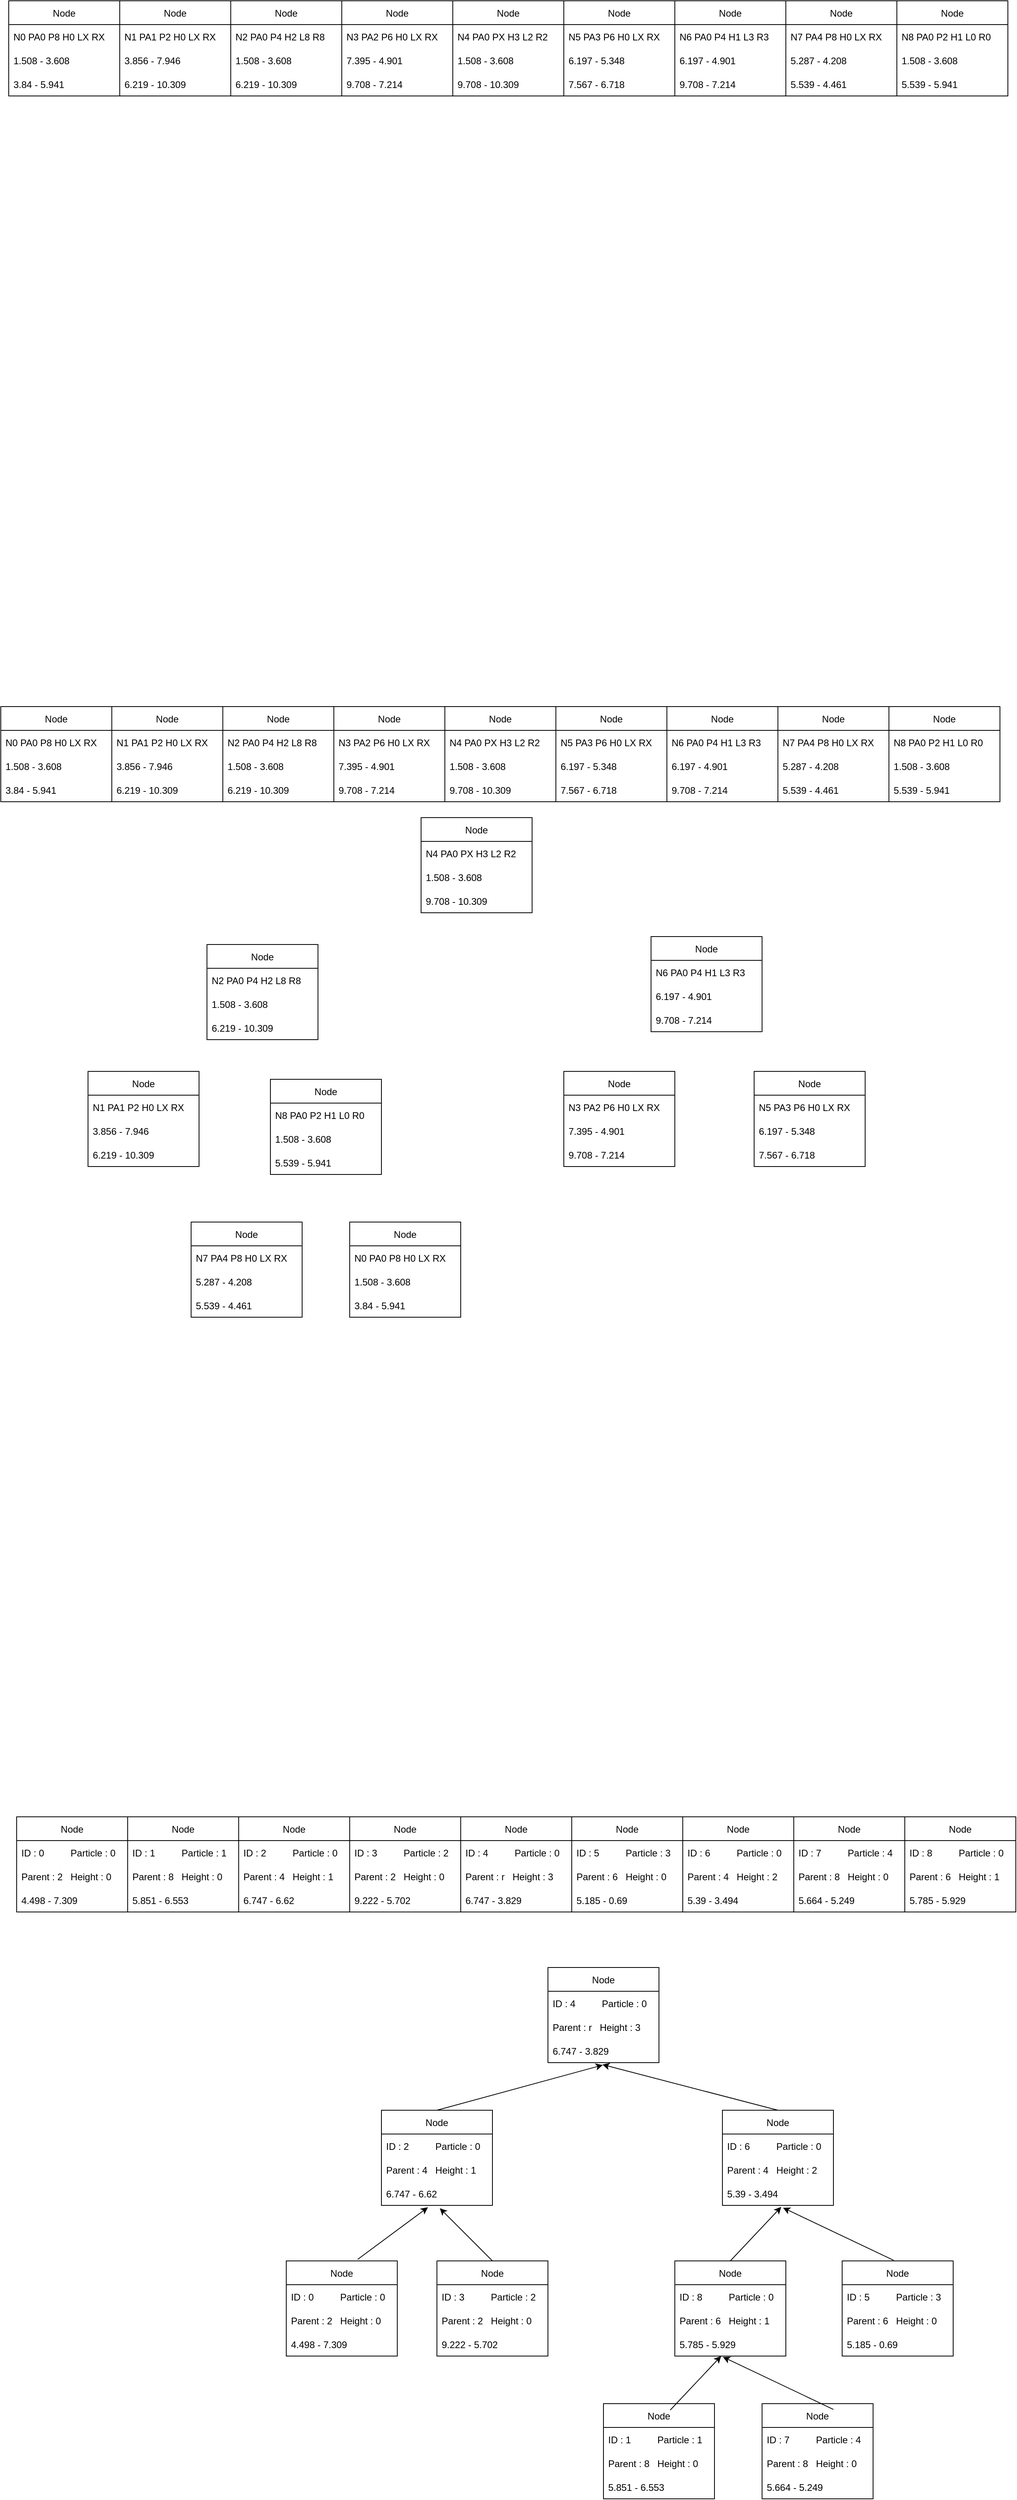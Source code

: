 <mxfile version="20.1.1" type="device"><diagram id="4-RYZ5t6ufmTPbjB4Hhi" name="Page-1"><mxGraphModel dx="2062" dy="3492" grid="1" gridSize="10" guides="1" tooltips="1" connect="1" arrows="1" fold="1" page="1" pageScale="1" pageWidth="827" pageHeight="1169" math="0" shadow="0"><root><mxCell id="0"/><mxCell id="1" parent="0"/><mxCell id="MNMy7nO44yiL77--XMw5-1" value="Node" style="swimlane;fontStyle=0;childLayout=stackLayout;horizontal=1;startSize=30;horizontalStack=0;resizeParent=1;resizeParentMax=0;resizeLast=0;collapsible=1;marginBottom=0;" vertex="1" parent="1"><mxGeometry x="60" y="280" width="140" height="120" as="geometry"/></mxCell><mxCell id="MNMy7nO44yiL77--XMw5-2" value="ID : 0          Particle : 0" style="text;strokeColor=none;fillColor=none;align=left;verticalAlign=middle;spacingLeft=4;spacingRight=4;overflow=hidden;points=[[0,0.5],[1,0.5]];portConstraint=eastwest;rotatable=0;" vertex="1" parent="MNMy7nO44yiL77--XMw5-1"><mxGeometry y="30" width="140" height="30" as="geometry"/></mxCell><mxCell id="MNMy7nO44yiL77--XMw5-3" value="Parent : 2   Height : 0" style="text;strokeColor=none;fillColor=none;align=left;verticalAlign=middle;spacingLeft=4;spacingRight=4;overflow=hidden;points=[[0,0.5],[1,0.5]];portConstraint=eastwest;rotatable=0;" vertex="1" parent="MNMy7nO44yiL77--XMw5-1"><mxGeometry y="60" width="140" height="30" as="geometry"/></mxCell><mxCell id="MNMy7nO44yiL77--XMw5-4" value="4.498 - 7.309" style="text;strokeColor=none;fillColor=none;align=left;verticalAlign=middle;spacingLeft=4;spacingRight=4;overflow=hidden;points=[[0,0.5],[1,0.5]];portConstraint=eastwest;rotatable=0;" vertex="1" parent="MNMy7nO44yiL77--XMw5-1"><mxGeometry y="90" width="140" height="30" as="geometry"/></mxCell><mxCell id="MNMy7nO44yiL77--XMw5-5" value="Node" style="swimlane;fontStyle=0;childLayout=stackLayout;horizontal=1;startSize=30;horizontalStack=0;resizeParent=1;resizeParentMax=0;resizeLast=0;collapsible=1;marginBottom=0;" vertex="1" parent="1"><mxGeometry x="200" y="280" width="140" height="120" as="geometry"/></mxCell><mxCell id="MNMy7nO44yiL77--XMw5-6" value="ID : 1          Particle : 1" style="text;strokeColor=none;fillColor=none;align=left;verticalAlign=middle;spacingLeft=4;spacingRight=4;overflow=hidden;points=[[0,0.5],[1,0.5]];portConstraint=eastwest;rotatable=0;" vertex="1" parent="MNMy7nO44yiL77--XMw5-5"><mxGeometry y="30" width="140" height="30" as="geometry"/></mxCell><mxCell id="MNMy7nO44yiL77--XMw5-7" value="Parent : 8   Height : 0" style="text;strokeColor=none;fillColor=none;align=left;verticalAlign=middle;spacingLeft=4;spacingRight=4;overflow=hidden;points=[[0,0.5],[1,0.5]];portConstraint=eastwest;rotatable=0;" vertex="1" parent="MNMy7nO44yiL77--XMw5-5"><mxGeometry y="60" width="140" height="30" as="geometry"/></mxCell><mxCell id="MNMy7nO44yiL77--XMw5-8" value="5.851 - 6.553" style="text;strokeColor=none;fillColor=none;align=left;verticalAlign=middle;spacingLeft=4;spacingRight=4;overflow=hidden;points=[[0,0.5],[1,0.5]];portConstraint=eastwest;rotatable=0;" vertex="1" parent="MNMy7nO44yiL77--XMw5-5"><mxGeometry y="90" width="140" height="30" as="geometry"/></mxCell><mxCell id="MNMy7nO44yiL77--XMw5-9" value="Node" style="swimlane;fontStyle=0;childLayout=stackLayout;horizontal=1;startSize=30;horizontalStack=0;resizeParent=1;resizeParentMax=0;resizeLast=0;collapsible=1;marginBottom=0;" vertex="1" parent="1"><mxGeometry x="340" y="280" width="140" height="120" as="geometry"/></mxCell><mxCell id="MNMy7nO44yiL77--XMw5-10" value="ID : 2          Particle : 0" style="text;strokeColor=none;fillColor=none;align=left;verticalAlign=middle;spacingLeft=4;spacingRight=4;overflow=hidden;points=[[0,0.5],[1,0.5]];portConstraint=eastwest;rotatable=0;" vertex="1" parent="MNMy7nO44yiL77--XMw5-9"><mxGeometry y="30" width="140" height="30" as="geometry"/></mxCell><mxCell id="MNMy7nO44yiL77--XMw5-11" value="Parent : 4   Height : 1" style="text;strokeColor=none;fillColor=none;align=left;verticalAlign=middle;spacingLeft=4;spacingRight=4;overflow=hidden;points=[[0,0.5],[1,0.5]];portConstraint=eastwest;rotatable=0;" vertex="1" parent="MNMy7nO44yiL77--XMw5-9"><mxGeometry y="60" width="140" height="30" as="geometry"/></mxCell><mxCell id="MNMy7nO44yiL77--XMw5-12" value="6.747 - 6.62" style="text;strokeColor=none;fillColor=none;align=left;verticalAlign=middle;spacingLeft=4;spacingRight=4;overflow=hidden;points=[[0,0.5],[1,0.5]];portConstraint=eastwest;rotatable=0;" vertex="1" parent="MNMy7nO44yiL77--XMw5-9"><mxGeometry y="90" width="140" height="30" as="geometry"/></mxCell><mxCell id="MNMy7nO44yiL77--XMw5-13" value="Node" style="swimlane;fontStyle=0;childLayout=stackLayout;horizontal=1;startSize=30;horizontalStack=0;resizeParent=1;resizeParentMax=0;resizeLast=0;collapsible=1;marginBottom=0;" vertex="1" parent="1"><mxGeometry x="480" y="280" width="140" height="120" as="geometry"/></mxCell><mxCell id="MNMy7nO44yiL77--XMw5-14" value="ID : 3          Particle : 2" style="text;strokeColor=none;fillColor=none;align=left;verticalAlign=middle;spacingLeft=4;spacingRight=4;overflow=hidden;points=[[0,0.5],[1,0.5]];portConstraint=eastwest;rotatable=0;" vertex="1" parent="MNMy7nO44yiL77--XMw5-13"><mxGeometry y="30" width="140" height="30" as="geometry"/></mxCell><mxCell id="MNMy7nO44yiL77--XMw5-15" value="Parent : 2   Height : 0" style="text;strokeColor=none;fillColor=none;align=left;verticalAlign=middle;spacingLeft=4;spacingRight=4;overflow=hidden;points=[[0,0.5],[1,0.5]];portConstraint=eastwest;rotatable=0;" vertex="1" parent="MNMy7nO44yiL77--XMw5-13"><mxGeometry y="60" width="140" height="30" as="geometry"/></mxCell><mxCell id="MNMy7nO44yiL77--XMw5-16" value="9.222 - 5.702" style="text;strokeColor=none;fillColor=none;align=left;verticalAlign=middle;spacingLeft=4;spacingRight=4;overflow=hidden;points=[[0,0.5],[1,0.5]];portConstraint=eastwest;rotatable=0;" vertex="1" parent="MNMy7nO44yiL77--XMw5-13"><mxGeometry y="90" width="140" height="30" as="geometry"/></mxCell><mxCell id="MNMy7nO44yiL77--XMw5-17" value="Node" style="swimlane;fontStyle=0;childLayout=stackLayout;horizontal=1;startSize=30;horizontalStack=0;resizeParent=1;resizeParentMax=0;resizeLast=0;collapsible=1;marginBottom=0;" vertex="1" parent="1"><mxGeometry x="620" y="280" width="140" height="120" as="geometry"/></mxCell><mxCell id="MNMy7nO44yiL77--XMw5-18" value="ID : 4          Particle : 0" style="text;strokeColor=none;fillColor=none;align=left;verticalAlign=middle;spacingLeft=4;spacingRight=4;overflow=hidden;points=[[0,0.5],[1,0.5]];portConstraint=eastwest;rotatable=0;" vertex="1" parent="MNMy7nO44yiL77--XMw5-17"><mxGeometry y="30" width="140" height="30" as="geometry"/></mxCell><mxCell id="MNMy7nO44yiL77--XMw5-19" value="Parent : r   Height : 3" style="text;strokeColor=none;fillColor=none;align=left;verticalAlign=middle;spacingLeft=4;spacingRight=4;overflow=hidden;points=[[0,0.5],[1,0.5]];portConstraint=eastwest;rotatable=0;" vertex="1" parent="MNMy7nO44yiL77--XMw5-17"><mxGeometry y="60" width="140" height="30" as="geometry"/></mxCell><mxCell id="MNMy7nO44yiL77--XMw5-20" value="6.747 - 3.829" style="text;strokeColor=none;fillColor=none;align=left;verticalAlign=middle;spacingLeft=4;spacingRight=4;overflow=hidden;points=[[0,0.5],[1,0.5]];portConstraint=eastwest;rotatable=0;" vertex="1" parent="MNMy7nO44yiL77--XMw5-17"><mxGeometry y="90" width="140" height="30" as="geometry"/></mxCell><mxCell id="MNMy7nO44yiL77--XMw5-21" value="Node" style="swimlane;fontStyle=0;childLayout=stackLayout;horizontal=1;startSize=30;horizontalStack=0;resizeParent=1;resizeParentMax=0;resizeLast=0;collapsible=1;marginBottom=0;" vertex="1" parent="1"><mxGeometry x="760" y="280" width="140" height="120" as="geometry"/></mxCell><mxCell id="MNMy7nO44yiL77--XMw5-22" value="ID : 5          Particle : 3" style="text;strokeColor=none;fillColor=none;align=left;verticalAlign=middle;spacingLeft=4;spacingRight=4;overflow=hidden;points=[[0,0.5],[1,0.5]];portConstraint=eastwest;rotatable=0;" vertex="1" parent="MNMy7nO44yiL77--XMw5-21"><mxGeometry y="30" width="140" height="30" as="geometry"/></mxCell><mxCell id="MNMy7nO44yiL77--XMw5-23" value="Parent : 6   Height : 0" style="text;strokeColor=none;fillColor=none;align=left;verticalAlign=middle;spacingLeft=4;spacingRight=4;overflow=hidden;points=[[0,0.5],[1,0.5]];portConstraint=eastwest;rotatable=0;" vertex="1" parent="MNMy7nO44yiL77--XMw5-21"><mxGeometry y="60" width="140" height="30" as="geometry"/></mxCell><mxCell id="MNMy7nO44yiL77--XMw5-24" value="5.185 - 0.69" style="text;strokeColor=none;fillColor=none;align=left;verticalAlign=middle;spacingLeft=4;spacingRight=4;overflow=hidden;points=[[0,0.5],[1,0.5]];portConstraint=eastwest;rotatable=0;" vertex="1" parent="MNMy7nO44yiL77--XMw5-21"><mxGeometry y="90" width="140" height="30" as="geometry"/></mxCell><mxCell id="MNMy7nO44yiL77--XMw5-25" value="Node" style="swimlane;fontStyle=0;childLayout=stackLayout;horizontal=1;startSize=30;horizontalStack=0;resizeParent=1;resizeParentMax=0;resizeLast=0;collapsible=1;marginBottom=0;" vertex="1" parent="1"><mxGeometry x="900" y="280" width="140" height="120" as="geometry"/></mxCell><mxCell id="MNMy7nO44yiL77--XMw5-26" value="ID : 6          Particle : 0" style="text;strokeColor=none;fillColor=none;align=left;verticalAlign=middle;spacingLeft=4;spacingRight=4;overflow=hidden;points=[[0,0.5],[1,0.5]];portConstraint=eastwest;rotatable=0;" vertex="1" parent="MNMy7nO44yiL77--XMw5-25"><mxGeometry y="30" width="140" height="30" as="geometry"/></mxCell><mxCell id="MNMy7nO44yiL77--XMw5-27" value="Parent : 4   Height : 2" style="text;strokeColor=none;fillColor=none;align=left;verticalAlign=middle;spacingLeft=4;spacingRight=4;overflow=hidden;points=[[0,0.5],[1,0.5]];portConstraint=eastwest;rotatable=0;" vertex="1" parent="MNMy7nO44yiL77--XMw5-25"><mxGeometry y="60" width="140" height="30" as="geometry"/></mxCell><mxCell id="MNMy7nO44yiL77--XMw5-28" value="5.39 - 3.494" style="text;strokeColor=none;fillColor=none;align=left;verticalAlign=middle;spacingLeft=4;spacingRight=4;overflow=hidden;points=[[0,0.5],[1,0.5]];portConstraint=eastwest;rotatable=0;" vertex="1" parent="MNMy7nO44yiL77--XMw5-25"><mxGeometry y="90" width="140" height="30" as="geometry"/></mxCell><mxCell id="MNMy7nO44yiL77--XMw5-29" value="Node" style="swimlane;fontStyle=0;childLayout=stackLayout;horizontal=1;startSize=30;horizontalStack=0;resizeParent=1;resizeParentMax=0;resizeLast=0;collapsible=1;marginBottom=0;" vertex="1" parent="1"><mxGeometry x="1040" y="280" width="140" height="120" as="geometry"/></mxCell><mxCell id="MNMy7nO44yiL77--XMw5-30" value="ID : 7          Particle : 4" style="text;strokeColor=none;fillColor=none;align=left;verticalAlign=middle;spacingLeft=4;spacingRight=4;overflow=hidden;points=[[0,0.5],[1,0.5]];portConstraint=eastwest;rotatable=0;" vertex="1" parent="MNMy7nO44yiL77--XMw5-29"><mxGeometry y="30" width="140" height="30" as="geometry"/></mxCell><mxCell id="MNMy7nO44yiL77--XMw5-31" value="Parent : 8   Height : 0" style="text;strokeColor=none;fillColor=none;align=left;verticalAlign=middle;spacingLeft=4;spacingRight=4;overflow=hidden;points=[[0,0.5],[1,0.5]];portConstraint=eastwest;rotatable=0;" vertex="1" parent="MNMy7nO44yiL77--XMw5-29"><mxGeometry y="60" width="140" height="30" as="geometry"/></mxCell><mxCell id="MNMy7nO44yiL77--XMw5-32" value="5.664 - 5.249" style="text;strokeColor=none;fillColor=none;align=left;verticalAlign=middle;spacingLeft=4;spacingRight=4;overflow=hidden;points=[[0,0.5],[1,0.5]];portConstraint=eastwest;rotatable=0;" vertex="1" parent="MNMy7nO44yiL77--XMw5-29"><mxGeometry y="90" width="140" height="30" as="geometry"/></mxCell><mxCell id="MNMy7nO44yiL77--XMw5-37" value="Node" style="swimlane;fontStyle=0;childLayout=stackLayout;horizontal=1;startSize=30;horizontalStack=0;resizeParent=1;resizeParentMax=0;resizeLast=0;collapsible=1;marginBottom=0;" vertex="1" parent="1"><mxGeometry x="1180" y="280" width="140" height="120" as="geometry"/></mxCell><mxCell id="MNMy7nO44yiL77--XMw5-38" value="ID : 8          Particle : 0" style="text;strokeColor=none;fillColor=none;align=left;verticalAlign=middle;spacingLeft=4;spacingRight=4;overflow=hidden;points=[[0,0.5],[1,0.5]];portConstraint=eastwest;rotatable=0;" vertex="1" parent="MNMy7nO44yiL77--XMw5-37"><mxGeometry y="30" width="140" height="30" as="geometry"/></mxCell><mxCell id="MNMy7nO44yiL77--XMw5-39" value="Parent : 6   Height : 1" style="text;strokeColor=none;fillColor=none;align=left;verticalAlign=middle;spacingLeft=4;spacingRight=4;overflow=hidden;points=[[0,0.5],[1,0.5]];portConstraint=eastwest;rotatable=0;" vertex="1" parent="MNMy7nO44yiL77--XMw5-37"><mxGeometry y="60" width="140" height="30" as="geometry"/></mxCell><mxCell id="MNMy7nO44yiL77--XMw5-40" value="5.785 - 5.929" style="text;strokeColor=none;fillColor=none;align=left;verticalAlign=middle;spacingLeft=4;spacingRight=4;overflow=hidden;points=[[0,0.5],[1,0.5]];portConstraint=eastwest;rotatable=0;" vertex="1" parent="MNMy7nO44yiL77--XMw5-37"><mxGeometry y="90" width="140" height="30" as="geometry"/></mxCell><mxCell id="MNMy7nO44yiL77--XMw5-41" value="Node" style="swimlane;fontStyle=0;childLayout=stackLayout;horizontal=1;startSize=30;horizontalStack=0;resizeParent=1;resizeParentMax=0;resizeLast=0;collapsible=1;marginBottom=0;" vertex="1" parent="1"><mxGeometry x="730" y="470" width="140" height="120" as="geometry"/></mxCell><mxCell id="MNMy7nO44yiL77--XMw5-42" value="ID : 4          Particle : 0" style="text;strokeColor=none;fillColor=none;align=left;verticalAlign=middle;spacingLeft=4;spacingRight=4;overflow=hidden;points=[[0,0.5],[1,0.5]];portConstraint=eastwest;rotatable=0;" vertex="1" parent="MNMy7nO44yiL77--XMw5-41"><mxGeometry y="30" width="140" height="30" as="geometry"/></mxCell><mxCell id="MNMy7nO44yiL77--XMw5-43" value="Parent : r   Height : 3" style="text;strokeColor=none;fillColor=none;align=left;verticalAlign=middle;spacingLeft=4;spacingRight=4;overflow=hidden;points=[[0,0.5],[1,0.5]];portConstraint=eastwest;rotatable=0;" vertex="1" parent="MNMy7nO44yiL77--XMw5-41"><mxGeometry y="60" width="140" height="30" as="geometry"/></mxCell><mxCell id="MNMy7nO44yiL77--XMw5-44" value="6.747 - 3.829" style="text;strokeColor=none;fillColor=none;align=left;verticalAlign=middle;spacingLeft=4;spacingRight=4;overflow=hidden;points=[[0,0.5],[1,0.5]];portConstraint=eastwest;rotatable=0;" vertex="1" parent="MNMy7nO44yiL77--XMw5-41"><mxGeometry y="90" width="140" height="30" as="geometry"/></mxCell><mxCell id="MNMy7nO44yiL77--XMw5-45" value="Node" style="swimlane;fontStyle=0;childLayout=stackLayout;horizontal=1;startSize=30;horizontalStack=0;resizeParent=1;resizeParentMax=0;resizeLast=0;collapsible=1;marginBottom=0;" vertex="1" parent="1"><mxGeometry x="520" y="650" width="140" height="120" as="geometry"/></mxCell><mxCell id="MNMy7nO44yiL77--XMw5-46" value="ID : 2          Particle : 0" style="text;strokeColor=none;fillColor=none;align=left;verticalAlign=middle;spacingLeft=4;spacingRight=4;overflow=hidden;points=[[0,0.5],[1,0.5]];portConstraint=eastwest;rotatable=0;" vertex="1" parent="MNMy7nO44yiL77--XMw5-45"><mxGeometry y="30" width="140" height="30" as="geometry"/></mxCell><mxCell id="MNMy7nO44yiL77--XMw5-47" value="Parent : 4   Height : 1" style="text;strokeColor=none;fillColor=none;align=left;verticalAlign=middle;spacingLeft=4;spacingRight=4;overflow=hidden;points=[[0,0.5],[1,0.5]];portConstraint=eastwest;rotatable=0;" vertex="1" parent="MNMy7nO44yiL77--XMw5-45"><mxGeometry y="60" width="140" height="30" as="geometry"/></mxCell><mxCell id="MNMy7nO44yiL77--XMw5-48" value="6.747 - 6.62" style="text;strokeColor=none;fillColor=none;align=left;verticalAlign=middle;spacingLeft=4;spacingRight=4;overflow=hidden;points=[[0,0.5],[1,0.5]];portConstraint=eastwest;rotatable=0;" vertex="1" parent="MNMy7nO44yiL77--XMw5-45"><mxGeometry y="90" width="140" height="30" as="geometry"/></mxCell><mxCell id="MNMy7nO44yiL77--XMw5-49" value="Node" style="swimlane;fontStyle=0;childLayout=stackLayout;horizontal=1;startSize=30;horizontalStack=0;resizeParent=1;resizeParentMax=0;resizeLast=0;collapsible=1;marginBottom=0;" vertex="1" parent="1"><mxGeometry x="950" y="650" width="140" height="120" as="geometry"/></mxCell><mxCell id="MNMy7nO44yiL77--XMw5-50" value="ID : 6          Particle : 0" style="text;strokeColor=none;fillColor=none;align=left;verticalAlign=middle;spacingLeft=4;spacingRight=4;overflow=hidden;points=[[0,0.5],[1,0.5]];portConstraint=eastwest;rotatable=0;" vertex="1" parent="MNMy7nO44yiL77--XMw5-49"><mxGeometry y="30" width="140" height="30" as="geometry"/></mxCell><mxCell id="MNMy7nO44yiL77--XMw5-51" value="Parent : 4   Height : 2" style="text;strokeColor=none;fillColor=none;align=left;verticalAlign=middle;spacingLeft=4;spacingRight=4;overflow=hidden;points=[[0,0.5],[1,0.5]];portConstraint=eastwest;rotatable=0;" vertex="1" parent="MNMy7nO44yiL77--XMw5-49"><mxGeometry y="60" width="140" height="30" as="geometry"/></mxCell><mxCell id="MNMy7nO44yiL77--XMw5-52" value="5.39 - 3.494" style="text;strokeColor=none;fillColor=none;align=left;verticalAlign=middle;spacingLeft=4;spacingRight=4;overflow=hidden;points=[[0,0.5],[1,0.5]];portConstraint=eastwest;rotatable=0;" vertex="1" parent="MNMy7nO44yiL77--XMw5-49"><mxGeometry y="90" width="140" height="30" as="geometry"/></mxCell><mxCell id="MNMy7nO44yiL77--XMw5-53" value="Node" style="swimlane;fontStyle=0;childLayout=stackLayout;horizontal=1;startSize=30;horizontalStack=0;resizeParent=1;resizeParentMax=0;resizeLast=0;collapsible=1;marginBottom=0;" vertex="1" parent="1"><mxGeometry x="400" y="840" width="140" height="120" as="geometry"/></mxCell><mxCell id="MNMy7nO44yiL77--XMw5-54" value="ID : 0          Particle : 0" style="text;strokeColor=none;fillColor=none;align=left;verticalAlign=middle;spacingLeft=4;spacingRight=4;overflow=hidden;points=[[0,0.5],[1,0.5]];portConstraint=eastwest;rotatable=0;" vertex="1" parent="MNMy7nO44yiL77--XMw5-53"><mxGeometry y="30" width="140" height="30" as="geometry"/></mxCell><mxCell id="MNMy7nO44yiL77--XMw5-55" value="Parent : 2   Height : 0" style="text;strokeColor=none;fillColor=none;align=left;verticalAlign=middle;spacingLeft=4;spacingRight=4;overflow=hidden;points=[[0,0.5],[1,0.5]];portConstraint=eastwest;rotatable=0;" vertex="1" parent="MNMy7nO44yiL77--XMw5-53"><mxGeometry y="60" width="140" height="30" as="geometry"/></mxCell><mxCell id="MNMy7nO44yiL77--XMw5-56" value="4.498 - 7.309" style="text;strokeColor=none;fillColor=none;align=left;verticalAlign=middle;spacingLeft=4;spacingRight=4;overflow=hidden;points=[[0,0.5],[1,0.5]];portConstraint=eastwest;rotatable=0;" vertex="1" parent="MNMy7nO44yiL77--XMw5-53"><mxGeometry y="90" width="140" height="30" as="geometry"/></mxCell><mxCell id="MNMy7nO44yiL77--XMw5-57" value="Node" style="swimlane;fontStyle=0;childLayout=stackLayout;horizontal=1;startSize=30;horizontalStack=0;resizeParent=1;resizeParentMax=0;resizeLast=0;collapsible=1;marginBottom=0;" vertex="1" parent="1"><mxGeometry x="590" y="840" width="140" height="120" as="geometry"/></mxCell><mxCell id="MNMy7nO44yiL77--XMw5-58" value="ID : 3          Particle : 2" style="text;strokeColor=none;fillColor=none;align=left;verticalAlign=middle;spacingLeft=4;spacingRight=4;overflow=hidden;points=[[0,0.5],[1,0.5]];portConstraint=eastwest;rotatable=0;" vertex="1" parent="MNMy7nO44yiL77--XMw5-57"><mxGeometry y="30" width="140" height="30" as="geometry"/></mxCell><mxCell id="MNMy7nO44yiL77--XMw5-59" value="Parent : 2   Height : 0" style="text;strokeColor=none;fillColor=none;align=left;verticalAlign=middle;spacingLeft=4;spacingRight=4;overflow=hidden;points=[[0,0.5],[1,0.5]];portConstraint=eastwest;rotatable=0;" vertex="1" parent="MNMy7nO44yiL77--XMw5-57"><mxGeometry y="60" width="140" height="30" as="geometry"/></mxCell><mxCell id="MNMy7nO44yiL77--XMw5-60" value="9.222 - 5.702" style="text;strokeColor=none;fillColor=none;align=left;verticalAlign=middle;spacingLeft=4;spacingRight=4;overflow=hidden;points=[[0,0.5],[1,0.5]];portConstraint=eastwest;rotatable=0;" vertex="1" parent="MNMy7nO44yiL77--XMw5-57"><mxGeometry y="90" width="140" height="30" as="geometry"/></mxCell><mxCell id="MNMy7nO44yiL77--XMw5-69" value="Node" style="swimlane;fontStyle=0;childLayout=stackLayout;horizontal=1;startSize=30;horizontalStack=0;resizeParent=1;resizeParentMax=0;resizeLast=0;collapsible=1;marginBottom=0;" vertex="1" parent="1"><mxGeometry x="890" y="840" width="140" height="120" as="geometry"/></mxCell><mxCell id="MNMy7nO44yiL77--XMw5-70" value="ID : 8          Particle : 0" style="text;strokeColor=none;fillColor=none;align=left;verticalAlign=middle;spacingLeft=4;spacingRight=4;overflow=hidden;points=[[0,0.5],[1,0.5]];portConstraint=eastwest;rotatable=0;" vertex="1" parent="MNMy7nO44yiL77--XMw5-69"><mxGeometry y="30" width="140" height="30" as="geometry"/></mxCell><mxCell id="MNMy7nO44yiL77--XMw5-71" value="Parent : 6   Height : 1" style="text;strokeColor=none;fillColor=none;align=left;verticalAlign=middle;spacingLeft=4;spacingRight=4;overflow=hidden;points=[[0,0.5],[1,0.5]];portConstraint=eastwest;rotatable=0;" vertex="1" parent="MNMy7nO44yiL77--XMw5-69"><mxGeometry y="60" width="140" height="30" as="geometry"/></mxCell><mxCell id="MNMy7nO44yiL77--XMw5-72" value="5.785 - 5.929" style="text;strokeColor=none;fillColor=none;align=left;verticalAlign=middle;spacingLeft=4;spacingRight=4;overflow=hidden;points=[[0,0.5],[1,0.5]];portConstraint=eastwest;rotatable=0;" vertex="1" parent="MNMy7nO44yiL77--XMw5-69"><mxGeometry y="90" width="140" height="30" as="geometry"/></mxCell><mxCell id="MNMy7nO44yiL77--XMw5-77" value="Node" style="swimlane;fontStyle=0;childLayout=stackLayout;horizontal=1;startSize=30;horizontalStack=0;resizeParent=1;resizeParentMax=0;resizeLast=0;collapsible=1;marginBottom=0;" vertex="1" parent="1"><mxGeometry x="800" y="1020" width="140" height="120" as="geometry"/></mxCell><mxCell id="MNMy7nO44yiL77--XMw5-78" value="ID : 1          Particle : 1" style="text;strokeColor=none;fillColor=none;align=left;verticalAlign=middle;spacingLeft=4;spacingRight=4;overflow=hidden;points=[[0,0.5],[1,0.5]];portConstraint=eastwest;rotatable=0;" vertex="1" parent="MNMy7nO44yiL77--XMw5-77"><mxGeometry y="30" width="140" height="30" as="geometry"/></mxCell><mxCell id="MNMy7nO44yiL77--XMw5-79" value="Parent : 8   Height : 0" style="text;strokeColor=none;fillColor=none;align=left;verticalAlign=middle;spacingLeft=4;spacingRight=4;overflow=hidden;points=[[0,0.5],[1,0.5]];portConstraint=eastwest;rotatable=0;" vertex="1" parent="MNMy7nO44yiL77--XMw5-77"><mxGeometry y="60" width="140" height="30" as="geometry"/></mxCell><mxCell id="MNMy7nO44yiL77--XMw5-80" value="5.851 - 6.553" style="text;strokeColor=none;fillColor=none;align=left;verticalAlign=middle;spacingLeft=4;spacingRight=4;overflow=hidden;points=[[0,0.5],[1,0.5]];portConstraint=eastwest;rotatable=0;" vertex="1" parent="MNMy7nO44yiL77--XMw5-77"><mxGeometry y="90" width="140" height="30" as="geometry"/></mxCell><mxCell id="MNMy7nO44yiL77--XMw5-81" value="Node" style="swimlane;fontStyle=0;childLayout=stackLayout;horizontal=1;startSize=30;horizontalStack=0;resizeParent=1;resizeParentMax=0;resizeLast=0;collapsible=1;marginBottom=0;" vertex="1" parent="1"><mxGeometry x="1101" y="840" width="140" height="120" as="geometry"/></mxCell><mxCell id="MNMy7nO44yiL77--XMw5-82" value="ID : 5          Particle : 3" style="text;strokeColor=none;fillColor=none;align=left;verticalAlign=middle;spacingLeft=4;spacingRight=4;overflow=hidden;points=[[0,0.5],[1,0.5]];portConstraint=eastwest;rotatable=0;" vertex="1" parent="MNMy7nO44yiL77--XMw5-81"><mxGeometry y="30" width="140" height="30" as="geometry"/></mxCell><mxCell id="MNMy7nO44yiL77--XMw5-83" value="Parent : 6   Height : 0" style="text;strokeColor=none;fillColor=none;align=left;verticalAlign=middle;spacingLeft=4;spacingRight=4;overflow=hidden;points=[[0,0.5],[1,0.5]];portConstraint=eastwest;rotatable=0;" vertex="1" parent="MNMy7nO44yiL77--XMw5-81"><mxGeometry y="60" width="140" height="30" as="geometry"/></mxCell><mxCell id="MNMy7nO44yiL77--XMw5-84" value="5.185 - 0.69" style="text;strokeColor=none;fillColor=none;align=left;verticalAlign=middle;spacingLeft=4;spacingRight=4;overflow=hidden;points=[[0,0.5],[1,0.5]];portConstraint=eastwest;rotatable=0;" vertex="1" parent="MNMy7nO44yiL77--XMw5-81"><mxGeometry y="90" width="140" height="30" as="geometry"/></mxCell><mxCell id="MNMy7nO44yiL77--XMw5-85" value="Node" style="swimlane;fontStyle=0;childLayout=stackLayout;horizontal=1;startSize=30;horizontalStack=0;resizeParent=1;resizeParentMax=0;resizeLast=0;collapsible=1;marginBottom=0;" vertex="1" parent="1"><mxGeometry x="1000" y="1020" width="140" height="120" as="geometry"/></mxCell><mxCell id="MNMy7nO44yiL77--XMw5-86" value="ID : 7          Particle : 4" style="text;strokeColor=none;fillColor=none;align=left;verticalAlign=middle;spacingLeft=4;spacingRight=4;overflow=hidden;points=[[0,0.5],[1,0.5]];portConstraint=eastwest;rotatable=0;" vertex="1" parent="MNMy7nO44yiL77--XMw5-85"><mxGeometry y="30" width="140" height="30" as="geometry"/></mxCell><mxCell id="MNMy7nO44yiL77--XMw5-87" value="Parent : 8   Height : 0" style="text;strokeColor=none;fillColor=none;align=left;verticalAlign=middle;spacingLeft=4;spacingRight=4;overflow=hidden;points=[[0,0.5],[1,0.5]];portConstraint=eastwest;rotatable=0;" vertex="1" parent="MNMy7nO44yiL77--XMw5-85"><mxGeometry y="60" width="140" height="30" as="geometry"/></mxCell><mxCell id="MNMy7nO44yiL77--XMw5-88" value="5.664 - 5.249" style="text;strokeColor=none;fillColor=none;align=left;verticalAlign=middle;spacingLeft=4;spacingRight=4;overflow=hidden;points=[[0,0.5],[1,0.5]];portConstraint=eastwest;rotatable=0;" vertex="1" parent="MNMy7nO44yiL77--XMw5-85"><mxGeometry y="90" width="140" height="30" as="geometry"/></mxCell><mxCell id="MNMy7nO44yiL77--XMw5-89" value="" style="endArrow=classic;html=1;rounded=0;entryX=0.49;entryY=1.081;entryDx=0;entryDy=0;entryPerimeter=0;exitX=0.5;exitY=0;exitDx=0;exitDy=0;" edge="1" parent="1" source="MNMy7nO44yiL77--XMw5-49" target="MNMy7nO44yiL77--XMw5-44"><mxGeometry width="50" height="50" relative="1" as="geometry"><mxPoint x="620" y="780" as="sourcePoint"/><mxPoint x="670" y="730" as="targetPoint"/></mxGeometry></mxCell><mxCell id="MNMy7nO44yiL77--XMw5-90" value="" style="endArrow=classic;html=1;rounded=0;entryX=0.494;entryY=1.1;entryDx=0;entryDy=0;entryPerimeter=0;exitX=0.5;exitY=0;exitDx=0;exitDy=0;" edge="1" parent="1" source="MNMy7nO44yiL77--XMw5-45" target="MNMy7nO44yiL77--XMw5-44"><mxGeometry width="50" height="50" relative="1" as="geometry"><mxPoint x="630" y="790.0" as="sourcePoint"/><mxPoint x="680" y="740" as="targetPoint"/></mxGeometry></mxCell><mxCell id="MNMy7nO44yiL77--XMw5-91" value="" style="endArrow=classic;html=1;rounded=0;entryX=0.53;entryY=1.063;entryDx=0;entryDy=0;entryPerimeter=0;exitX=0.5;exitY=0;exitDx=0;exitDy=0;" edge="1" parent="1" source="MNMy7nO44yiL77--XMw5-69" target="MNMy7nO44yiL77--XMw5-52"><mxGeometry width="50" height="50" relative="1" as="geometry"><mxPoint x="1030" y="660" as="sourcePoint"/><mxPoint x="808.6" y="602.43" as="targetPoint"/></mxGeometry></mxCell><mxCell id="MNMy7nO44yiL77--XMw5-92" value="" style="endArrow=classic;html=1;rounded=0;entryX=0.546;entryY=1.1;entryDx=0;entryDy=0;entryPerimeter=0;exitX=0.463;exitY=-0.007;exitDx=0;exitDy=0;exitPerimeter=0;" edge="1" parent="1" source="MNMy7nO44yiL77--XMw5-81" target="MNMy7nO44yiL77--XMw5-52"><mxGeometry width="50" height="50" relative="1" as="geometry"><mxPoint x="970" y="850.0" as="sourcePoint"/><mxPoint x="1034.2" y="781.89" as="targetPoint"/></mxGeometry></mxCell><mxCell id="MNMy7nO44yiL77--XMw5-93" value="" style="endArrow=classic;html=1;rounded=0;entryX=0.53;entryY=1.063;entryDx=0;entryDy=0;entryPerimeter=0;exitX=0.5;exitY=0;exitDx=0;exitDy=0;" edge="1" parent="1"><mxGeometry width="50" height="50" relative="1" as="geometry"><mxPoint x="884.18" y="1028.11" as="sourcePoint"/><mxPoint x="948.38" y="960.0" as="targetPoint"/></mxGeometry></mxCell><mxCell id="MNMy7nO44yiL77--XMw5-94" value="" style="endArrow=classic;html=1;rounded=0;entryX=0.546;entryY=1.1;entryDx=0;entryDy=0;entryPerimeter=0;exitX=0.463;exitY=-0.007;exitDx=0;exitDy=0;exitPerimeter=0;" edge="1" parent="1"><mxGeometry width="50" height="50" relative="1" as="geometry"><mxPoint x="1090.0" y="1027.27" as="sourcePoint"/><mxPoint x="950.62" y="961.11" as="targetPoint"/></mxGeometry></mxCell><mxCell id="MNMy7nO44yiL77--XMw5-95" value="" style="endArrow=classic;html=1;rounded=0;entryX=0.419;entryY=1.081;entryDx=0;entryDy=0;entryPerimeter=0;exitX=0.5;exitY=0;exitDx=0;exitDy=0;" edge="1" parent="1" target="MNMy7nO44yiL77--XMw5-48"><mxGeometry width="50" height="50" relative="1" as="geometry"><mxPoint x="490" y="838.11" as="sourcePoint"/><mxPoint x="554.2" y="770.0" as="targetPoint"/></mxGeometry></mxCell><mxCell id="MNMy7nO44yiL77--XMw5-96" value="" style="endArrow=classic;html=1;rounded=0;entryX=0.526;entryY=1.119;entryDx=0;entryDy=0;entryPerimeter=0;exitX=0.5;exitY=0;exitDx=0;exitDy=0;" edge="1" parent="1" source="MNMy7nO44yiL77--XMw5-57" target="MNMy7nO44yiL77--XMw5-48"><mxGeometry width="50" height="50" relative="1" as="geometry"><mxPoint x="695.82" y="837.27" as="sourcePoint"/><mxPoint x="556.44" y="771.11" as="targetPoint"/></mxGeometry></mxCell><mxCell id="MNMy7nO44yiL77--XMw5-97" value="Node" style="swimlane;fontStyle=0;childLayout=stackLayout;horizontal=1;startSize=30;horizontalStack=0;resizeParent=1;resizeParentMax=0;resizeLast=0;collapsible=1;marginBottom=0;" vertex="1" parent="1"><mxGeometry x="40" y="-1120" width="140" height="120" as="geometry"><mxRectangle x="60" y="-800" width="70" height="30" as="alternateBounds"/></mxGeometry></mxCell><mxCell id="MNMy7nO44yiL77--XMw5-98" value="N0 PA0 P8 H0 LX RX" style="text;strokeColor=none;fillColor=none;align=left;verticalAlign=middle;spacingLeft=4;spacingRight=4;overflow=hidden;points=[[0,0.5],[1,0.5]];portConstraint=eastwest;rotatable=0;" vertex="1" parent="MNMy7nO44yiL77--XMw5-97"><mxGeometry y="30" width="140" height="30" as="geometry"/></mxCell><mxCell id="MNMy7nO44yiL77--XMw5-99" value="1.508 - 3.608" style="text;strokeColor=none;fillColor=none;align=left;verticalAlign=middle;spacingLeft=4;spacingRight=4;overflow=hidden;points=[[0,0.5],[1,0.5]];portConstraint=eastwest;rotatable=0;" vertex="1" parent="MNMy7nO44yiL77--XMw5-97"><mxGeometry y="60" width="140" height="30" as="geometry"/></mxCell><mxCell id="MNMy7nO44yiL77--XMw5-100" value="3.84 - 5.941" style="text;strokeColor=none;fillColor=none;align=left;verticalAlign=middle;spacingLeft=4;spacingRight=4;overflow=hidden;points=[[0,0.5],[1,0.5]];portConstraint=eastwest;rotatable=0;" vertex="1" parent="MNMy7nO44yiL77--XMw5-97"><mxGeometry y="90" width="140" height="30" as="geometry"/></mxCell><mxCell id="MNMy7nO44yiL77--XMw5-101" value="Node" style="swimlane;fontStyle=0;childLayout=stackLayout;horizontal=1;startSize=30;horizontalStack=0;resizeParent=1;resizeParentMax=0;resizeLast=0;collapsible=1;marginBottom=0;" vertex="1" parent="1"><mxGeometry x="180" y="-1120" width="140" height="120" as="geometry"/></mxCell><mxCell id="MNMy7nO44yiL77--XMw5-102" value="N1 PA1 P2 H0 LX RX" style="text;strokeColor=none;fillColor=none;align=left;verticalAlign=middle;spacingLeft=4;spacingRight=4;overflow=hidden;points=[[0,0.5],[1,0.5]];portConstraint=eastwest;rotatable=0;" vertex="1" parent="MNMy7nO44yiL77--XMw5-101"><mxGeometry y="30" width="140" height="30" as="geometry"/></mxCell><mxCell id="MNMy7nO44yiL77--XMw5-103" value="3.856 - 7.946" style="text;strokeColor=none;fillColor=none;align=left;verticalAlign=middle;spacingLeft=4;spacingRight=4;overflow=hidden;points=[[0,0.5],[1,0.5]];portConstraint=eastwest;rotatable=0;" vertex="1" parent="MNMy7nO44yiL77--XMw5-101"><mxGeometry y="60" width="140" height="30" as="geometry"/></mxCell><mxCell id="MNMy7nO44yiL77--XMw5-104" value="6.219 - 10.309" style="text;strokeColor=none;fillColor=none;align=left;verticalAlign=middle;spacingLeft=4;spacingRight=4;overflow=hidden;points=[[0,0.5],[1,0.5]];portConstraint=eastwest;rotatable=0;" vertex="1" parent="MNMy7nO44yiL77--XMw5-101"><mxGeometry y="90" width="140" height="30" as="geometry"/></mxCell><mxCell id="MNMy7nO44yiL77--XMw5-105" value="Node" style="swimlane;fontStyle=0;childLayout=stackLayout;horizontal=1;startSize=30;horizontalStack=0;resizeParent=1;resizeParentMax=0;resizeLast=0;collapsible=1;marginBottom=0;" vertex="1" parent="1"><mxGeometry x="320" y="-1120" width="140" height="120" as="geometry"/></mxCell><mxCell id="MNMy7nO44yiL77--XMw5-106" value="N2 PA0 P4 H2 L8 R8" style="text;strokeColor=none;fillColor=none;align=left;verticalAlign=middle;spacingLeft=4;spacingRight=4;overflow=hidden;points=[[0,0.5],[1,0.5]];portConstraint=eastwest;rotatable=0;" vertex="1" parent="MNMy7nO44yiL77--XMw5-105"><mxGeometry y="30" width="140" height="30" as="geometry"/></mxCell><mxCell id="MNMy7nO44yiL77--XMw5-107" value="1.508 - 3.608" style="text;strokeColor=none;fillColor=none;align=left;verticalAlign=middle;spacingLeft=4;spacingRight=4;overflow=hidden;points=[[0,0.5],[1,0.5]];portConstraint=eastwest;rotatable=0;" vertex="1" parent="MNMy7nO44yiL77--XMw5-105"><mxGeometry y="60" width="140" height="30" as="geometry"/></mxCell><mxCell id="MNMy7nO44yiL77--XMw5-108" value="6.219 - 10.309" style="text;strokeColor=none;fillColor=none;align=left;verticalAlign=middle;spacingLeft=4;spacingRight=4;overflow=hidden;points=[[0,0.5],[1,0.5]];portConstraint=eastwest;rotatable=0;" vertex="1" parent="MNMy7nO44yiL77--XMw5-105"><mxGeometry y="90" width="140" height="30" as="geometry"/></mxCell><mxCell id="MNMy7nO44yiL77--XMw5-109" value="Node" style="swimlane;fontStyle=0;childLayout=stackLayout;horizontal=1;startSize=30;horizontalStack=0;resizeParent=1;resizeParentMax=0;resizeLast=0;collapsible=1;marginBottom=0;" vertex="1" parent="1"><mxGeometry x="460" y="-1120" width="140" height="120" as="geometry"/></mxCell><mxCell id="MNMy7nO44yiL77--XMw5-110" value="N3 PA2 P6 H0 LX RX" style="text;strokeColor=none;fillColor=none;align=left;verticalAlign=middle;spacingLeft=4;spacingRight=4;overflow=hidden;points=[[0,0.5],[1,0.5]];portConstraint=eastwest;rotatable=0;" vertex="1" parent="MNMy7nO44yiL77--XMw5-109"><mxGeometry y="30" width="140" height="30" as="geometry"/></mxCell><mxCell id="MNMy7nO44yiL77--XMw5-111" value="7.395 - 4.901" style="text;strokeColor=none;fillColor=none;align=left;verticalAlign=middle;spacingLeft=4;spacingRight=4;overflow=hidden;points=[[0,0.5],[1,0.5]];portConstraint=eastwest;rotatable=0;" vertex="1" parent="MNMy7nO44yiL77--XMw5-109"><mxGeometry y="60" width="140" height="30" as="geometry"/></mxCell><mxCell id="MNMy7nO44yiL77--XMw5-112" value="9.708 - 7.214" style="text;strokeColor=none;fillColor=none;align=left;verticalAlign=middle;spacingLeft=4;spacingRight=4;overflow=hidden;points=[[0,0.5],[1,0.5]];portConstraint=eastwest;rotatable=0;" vertex="1" parent="MNMy7nO44yiL77--XMw5-109"><mxGeometry y="90" width="140" height="30" as="geometry"/></mxCell><mxCell id="MNMy7nO44yiL77--XMw5-113" value="Node" style="swimlane;fontStyle=0;childLayout=stackLayout;horizontal=1;startSize=30;horizontalStack=0;resizeParent=1;resizeParentMax=0;resizeLast=0;collapsible=1;marginBottom=0;" vertex="1" parent="1"><mxGeometry x="600" y="-1120" width="140" height="120" as="geometry"/></mxCell><mxCell id="MNMy7nO44yiL77--XMw5-114" value="N4 PA0 PX H3 L2 R2" style="text;strokeColor=none;fillColor=none;align=left;verticalAlign=middle;spacingLeft=4;spacingRight=4;overflow=hidden;points=[[0,0.5],[1,0.5]];portConstraint=eastwest;rotatable=0;" vertex="1" parent="MNMy7nO44yiL77--XMw5-113"><mxGeometry y="30" width="140" height="30" as="geometry"/></mxCell><mxCell id="MNMy7nO44yiL77--XMw5-115" value="1.508 - 3.608" style="text;strokeColor=none;fillColor=none;align=left;verticalAlign=middle;spacingLeft=4;spacingRight=4;overflow=hidden;points=[[0,0.5],[1,0.5]];portConstraint=eastwest;rotatable=0;" vertex="1" parent="MNMy7nO44yiL77--XMw5-113"><mxGeometry y="60" width="140" height="30" as="geometry"/></mxCell><mxCell id="MNMy7nO44yiL77--XMw5-116" value="9.708 - 10.309" style="text;strokeColor=none;fillColor=none;align=left;verticalAlign=middle;spacingLeft=4;spacingRight=4;overflow=hidden;points=[[0,0.5],[1,0.5]];portConstraint=eastwest;rotatable=0;" vertex="1" parent="MNMy7nO44yiL77--XMw5-113"><mxGeometry y="90" width="140" height="30" as="geometry"/></mxCell><mxCell id="MNMy7nO44yiL77--XMw5-117" value="Node" style="swimlane;fontStyle=0;childLayout=stackLayout;horizontal=1;startSize=30;horizontalStack=0;resizeParent=1;resizeParentMax=0;resizeLast=0;collapsible=1;marginBottom=0;" vertex="1" parent="1"><mxGeometry x="740" y="-1120" width="140" height="120" as="geometry"/></mxCell><mxCell id="MNMy7nO44yiL77--XMw5-118" value="N5 PA3 P6 H0 LX RX" style="text;strokeColor=none;fillColor=none;align=left;verticalAlign=middle;spacingLeft=4;spacingRight=4;overflow=hidden;points=[[0,0.5],[1,0.5]];portConstraint=eastwest;rotatable=0;" vertex="1" parent="MNMy7nO44yiL77--XMw5-117"><mxGeometry y="30" width="140" height="30" as="geometry"/></mxCell><mxCell id="MNMy7nO44yiL77--XMw5-119" value="6.197 - 5.348" style="text;strokeColor=none;fillColor=none;align=left;verticalAlign=middle;spacingLeft=4;spacingRight=4;overflow=hidden;points=[[0,0.5],[1,0.5]];portConstraint=eastwest;rotatable=0;" vertex="1" parent="MNMy7nO44yiL77--XMw5-117"><mxGeometry y="60" width="140" height="30" as="geometry"/></mxCell><mxCell id="MNMy7nO44yiL77--XMw5-120" value="7.567 - 6.718" style="text;strokeColor=none;fillColor=none;align=left;verticalAlign=middle;spacingLeft=4;spacingRight=4;overflow=hidden;points=[[0,0.5],[1,0.5]];portConstraint=eastwest;rotatable=0;" vertex="1" parent="MNMy7nO44yiL77--XMw5-117"><mxGeometry y="90" width="140" height="30" as="geometry"/></mxCell><mxCell id="MNMy7nO44yiL77--XMw5-121" value="Node" style="swimlane;fontStyle=0;childLayout=stackLayout;horizontal=1;startSize=30;horizontalStack=0;resizeParent=1;resizeParentMax=0;resizeLast=0;collapsible=1;marginBottom=0;" vertex="1" parent="1"><mxGeometry x="880" y="-1120" width="140" height="120" as="geometry"/></mxCell><mxCell id="MNMy7nO44yiL77--XMw5-122" value="N6 PA0 P4 H1 L3 R3" style="text;strokeColor=none;fillColor=none;align=left;verticalAlign=middle;spacingLeft=4;spacingRight=4;overflow=hidden;points=[[0,0.5],[1,0.5]];portConstraint=eastwest;rotatable=0;" vertex="1" parent="MNMy7nO44yiL77--XMw5-121"><mxGeometry y="30" width="140" height="30" as="geometry"/></mxCell><mxCell id="MNMy7nO44yiL77--XMw5-123" value="6.197 - 4.901" style="text;strokeColor=none;fillColor=none;align=left;verticalAlign=middle;spacingLeft=4;spacingRight=4;overflow=hidden;points=[[0,0.5],[1,0.5]];portConstraint=eastwest;rotatable=0;" vertex="1" parent="MNMy7nO44yiL77--XMw5-121"><mxGeometry y="60" width="140" height="30" as="geometry"/></mxCell><mxCell id="MNMy7nO44yiL77--XMw5-124" value="9.708 - 7.214" style="text;strokeColor=none;fillColor=none;align=left;verticalAlign=middle;spacingLeft=4;spacingRight=4;overflow=hidden;points=[[0,0.5],[1,0.5]];portConstraint=eastwest;rotatable=0;" vertex="1" parent="MNMy7nO44yiL77--XMw5-121"><mxGeometry y="90" width="140" height="30" as="geometry"/></mxCell><mxCell id="MNMy7nO44yiL77--XMw5-125" value="Node" style="swimlane;fontStyle=0;childLayout=stackLayout;horizontal=1;startSize=30;horizontalStack=0;resizeParent=1;resizeParentMax=0;resizeLast=0;collapsible=1;marginBottom=0;" vertex="1" parent="1"><mxGeometry x="1020" y="-1120" width="140" height="120" as="geometry"/></mxCell><mxCell id="MNMy7nO44yiL77--XMw5-126" value="N7 PA4 P8 H0 LX RX" style="text;strokeColor=none;fillColor=none;align=left;verticalAlign=middle;spacingLeft=4;spacingRight=4;overflow=hidden;points=[[0,0.5],[1,0.5]];portConstraint=eastwest;rotatable=0;" vertex="1" parent="MNMy7nO44yiL77--XMw5-125"><mxGeometry y="30" width="140" height="30" as="geometry"/></mxCell><mxCell id="MNMy7nO44yiL77--XMw5-127" value="5.287 - 4.208" style="text;strokeColor=none;fillColor=none;align=left;verticalAlign=middle;spacingLeft=4;spacingRight=4;overflow=hidden;points=[[0,0.5],[1,0.5]];portConstraint=eastwest;rotatable=0;" vertex="1" parent="MNMy7nO44yiL77--XMw5-125"><mxGeometry y="60" width="140" height="30" as="geometry"/></mxCell><mxCell id="MNMy7nO44yiL77--XMw5-128" value="5.539 - 4.461" style="text;strokeColor=none;fillColor=none;align=left;verticalAlign=middle;spacingLeft=4;spacingRight=4;overflow=hidden;points=[[0,0.5],[1,0.5]];portConstraint=eastwest;rotatable=0;" vertex="1" parent="MNMy7nO44yiL77--XMw5-125"><mxGeometry y="90" width="140" height="30" as="geometry"/></mxCell><mxCell id="MNMy7nO44yiL77--XMw5-129" value="Node" style="swimlane;fontStyle=0;childLayout=stackLayout;horizontal=1;startSize=30;horizontalStack=0;resizeParent=1;resizeParentMax=0;resizeLast=0;collapsible=1;marginBottom=0;" vertex="1" parent="1"><mxGeometry x="1160" y="-1120" width="140" height="120" as="geometry"/></mxCell><mxCell id="MNMy7nO44yiL77--XMw5-130" value="N8 PA0 P2 H1 L0 R0" style="text;strokeColor=none;fillColor=none;align=left;verticalAlign=middle;spacingLeft=4;spacingRight=4;overflow=hidden;points=[[0,0.5],[1,0.5]];portConstraint=eastwest;rotatable=0;" vertex="1" parent="MNMy7nO44yiL77--XMw5-129"><mxGeometry y="30" width="140" height="30" as="geometry"/></mxCell><mxCell id="MNMy7nO44yiL77--XMw5-131" value="1.508 - 3.608" style="text;strokeColor=none;fillColor=none;align=left;verticalAlign=middle;spacingLeft=4;spacingRight=4;overflow=hidden;points=[[0,0.5],[1,0.5]];portConstraint=eastwest;rotatable=0;" vertex="1" parent="MNMy7nO44yiL77--XMw5-129"><mxGeometry y="60" width="140" height="30" as="geometry"/></mxCell><mxCell id="MNMy7nO44yiL77--XMw5-132" value="5.539 - 5.941" style="text;strokeColor=none;fillColor=none;align=left;verticalAlign=middle;spacingLeft=4;spacingRight=4;overflow=hidden;points=[[0,0.5],[1,0.5]];portConstraint=eastwest;rotatable=0;" vertex="1" parent="MNMy7nO44yiL77--XMw5-129"><mxGeometry y="90" width="140" height="30" as="geometry"/></mxCell><mxCell id="MNMy7nO44yiL77--XMw5-134" value="Node" style="swimlane;fontStyle=0;childLayout=stackLayout;horizontal=1;startSize=30;horizontalStack=0;resizeParent=1;resizeParentMax=0;resizeLast=0;collapsible=1;marginBottom=0;" vertex="1" parent="1"><mxGeometry x="480" y="-470" width="140" height="120" as="geometry"><mxRectangle x="60" y="-800" width="70" height="30" as="alternateBounds"/></mxGeometry></mxCell><mxCell id="MNMy7nO44yiL77--XMw5-135" value="N0 PA0 P8 H0 LX RX" style="text;strokeColor=none;fillColor=none;align=left;verticalAlign=middle;spacingLeft=4;spacingRight=4;overflow=hidden;points=[[0,0.5],[1,0.5]];portConstraint=eastwest;rotatable=0;" vertex="1" parent="MNMy7nO44yiL77--XMw5-134"><mxGeometry y="30" width="140" height="30" as="geometry"/></mxCell><mxCell id="MNMy7nO44yiL77--XMw5-136" value="1.508 - 3.608" style="text;strokeColor=none;fillColor=none;align=left;verticalAlign=middle;spacingLeft=4;spacingRight=4;overflow=hidden;points=[[0,0.5],[1,0.5]];portConstraint=eastwest;rotatable=0;" vertex="1" parent="MNMy7nO44yiL77--XMw5-134"><mxGeometry y="60" width="140" height="30" as="geometry"/></mxCell><mxCell id="MNMy7nO44yiL77--XMw5-137" value="3.84 - 5.941" style="text;strokeColor=none;fillColor=none;align=left;verticalAlign=middle;spacingLeft=4;spacingRight=4;overflow=hidden;points=[[0,0.5],[1,0.5]];portConstraint=eastwest;rotatable=0;" vertex="1" parent="MNMy7nO44yiL77--XMw5-134"><mxGeometry y="90" width="140" height="30" as="geometry"/></mxCell><mxCell id="MNMy7nO44yiL77--XMw5-138" value="Node" style="swimlane;fontStyle=0;childLayout=stackLayout;horizontal=1;startSize=30;horizontalStack=0;resizeParent=1;resizeParentMax=0;resizeLast=0;collapsible=1;marginBottom=0;" vertex="1" parent="1"><mxGeometry x="150" y="-660" width="140" height="120" as="geometry"/></mxCell><mxCell id="MNMy7nO44yiL77--XMw5-139" value="N1 PA1 P2 H0 LX RX" style="text;strokeColor=none;fillColor=none;align=left;verticalAlign=middle;spacingLeft=4;spacingRight=4;overflow=hidden;points=[[0,0.5],[1,0.5]];portConstraint=eastwest;rotatable=0;" vertex="1" parent="MNMy7nO44yiL77--XMw5-138"><mxGeometry y="30" width="140" height="30" as="geometry"/></mxCell><mxCell id="MNMy7nO44yiL77--XMw5-140" value="3.856 - 7.946" style="text;strokeColor=none;fillColor=none;align=left;verticalAlign=middle;spacingLeft=4;spacingRight=4;overflow=hidden;points=[[0,0.5],[1,0.5]];portConstraint=eastwest;rotatable=0;" vertex="1" parent="MNMy7nO44yiL77--XMw5-138"><mxGeometry y="60" width="140" height="30" as="geometry"/></mxCell><mxCell id="MNMy7nO44yiL77--XMw5-141" value="6.219 - 10.309" style="text;strokeColor=none;fillColor=none;align=left;verticalAlign=middle;spacingLeft=4;spacingRight=4;overflow=hidden;points=[[0,0.5],[1,0.5]];portConstraint=eastwest;rotatable=0;" vertex="1" parent="MNMy7nO44yiL77--XMw5-138"><mxGeometry y="90" width="140" height="30" as="geometry"/></mxCell><mxCell id="MNMy7nO44yiL77--XMw5-142" value="Node" style="swimlane;fontStyle=0;childLayout=stackLayout;horizontal=1;startSize=30;horizontalStack=0;resizeParent=1;resizeParentMax=0;resizeLast=0;collapsible=1;marginBottom=0;" vertex="1" parent="1"><mxGeometry x="300" y="-820" width="140" height="120" as="geometry"/></mxCell><mxCell id="MNMy7nO44yiL77--XMw5-143" value="N2 PA0 P4 H2 L8 R8" style="text;strokeColor=none;fillColor=none;align=left;verticalAlign=middle;spacingLeft=4;spacingRight=4;overflow=hidden;points=[[0,0.5],[1,0.5]];portConstraint=eastwest;rotatable=0;" vertex="1" parent="MNMy7nO44yiL77--XMw5-142"><mxGeometry y="30" width="140" height="30" as="geometry"/></mxCell><mxCell id="MNMy7nO44yiL77--XMw5-144" value="1.508 - 3.608" style="text;strokeColor=none;fillColor=none;align=left;verticalAlign=middle;spacingLeft=4;spacingRight=4;overflow=hidden;points=[[0,0.5],[1,0.5]];portConstraint=eastwest;rotatable=0;" vertex="1" parent="MNMy7nO44yiL77--XMw5-142"><mxGeometry y="60" width="140" height="30" as="geometry"/></mxCell><mxCell id="MNMy7nO44yiL77--XMw5-145" value="6.219 - 10.309" style="text;strokeColor=none;fillColor=none;align=left;verticalAlign=middle;spacingLeft=4;spacingRight=4;overflow=hidden;points=[[0,0.5],[1,0.5]];portConstraint=eastwest;rotatable=0;" vertex="1" parent="MNMy7nO44yiL77--XMw5-142"><mxGeometry y="90" width="140" height="30" as="geometry"/></mxCell><mxCell id="MNMy7nO44yiL77--XMw5-146" value="Node" style="swimlane;fontStyle=0;childLayout=stackLayout;horizontal=1;startSize=30;horizontalStack=0;resizeParent=1;resizeParentMax=0;resizeLast=0;collapsible=1;marginBottom=0;" vertex="1" parent="1"><mxGeometry x="750" y="-660" width="140" height="120" as="geometry"/></mxCell><mxCell id="MNMy7nO44yiL77--XMw5-147" value="N3 PA2 P6 H0 LX RX" style="text;strokeColor=none;fillColor=none;align=left;verticalAlign=middle;spacingLeft=4;spacingRight=4;overflow=hidden;points=[[0,0.5],[1,0.5]];portConstraint=eastwest;rotatable=0;" vertex="1" parent="MNMy7nO44yiL77--XMw5-146"><mxGeometry y="30" width="140" height="30" as="geometry"/></mxCell><mxCell id="MNMy7nO44yiL77--XMw5-148" value="7.395 - 4.901" style="text;strokeColor=none;fillColor=none;align=left;verticalAlign=middle;spacingLeft=4;spacingRight=4;overflow=hidden;points=[[0,0.5],[1,0.5]];portConstraint=eastwest;rotatable=0;" vertex="1" parent="MNMy7nO44yiL77--XMw5-146"><mxGeometry y="60" width="140" height="30" as="geometry"/></mxCell><mxCell id="MNMy7nO44yiL77--XMw5-149" value="9.708 - 7.214" style="text;strokeColor=none;fillColor=none;align=left;verticalAlign=middle;spacingLeft=4;spacingRight=4;overflow=hidden;points=[[0,0.5],[1,0.5]];portConstraint=eastwest;rotatable=0;" vertex="1" parent="MNMy7nO44yiL77--XMw5-146"><mxGeometry y="90" width="140" height="30" as="geometry"/></mxCell><mxCell id="MNMy7nO44yiL77--XMw5-150" value="Node" style="swimlane;fontStyle=0;childLayout=stackLayout;horizontal=1;startSize=30;horizontalStack=0;resizeParent=1;resizeParentMax=0;resizeLast=0;collapsible=1;marginBottom=0;" vertex="1" parent="1"><mxGeometry x="570" y="-980" width="140" height="120" as="geometry"/></mxCell><mxCell id="MNMy7nO44yiL77--XMw5-151" value="N4 PA0 PX H3 L2 R2" style="text;strokeColor=none;fillColor=none;align=left;verticalAlign=middle;spacingLeft=4;spacingRight=4;overflow=hidden;points=[[0,0.5],[1,0.5]];portConstraint=eastwest;rotatable=0;" vertex="1" parent="MNMy7nO44yiL77--XMw5-150"><mxGeometry y="30" width="140" height="30" as="geometry"/></mxCell><mxCell id="MNMy7nO44yiL77--XMw5-152" value="1.508 - 3.608" style="text;strokeColor=none;fillColor=none;align=left;verticalAlign=middle;spacingLeft=4;spacingRight=4;overflow=hidden;points=[[0,0.5],[1,0.5]];portConstraint=eastwest;rotatable=0;" vertex="1" parent="MNMy7nO44yiL77--XMw5-150"><mxGeometry y="60" width="140" height="30" as="geometry"/></mxCell><mxCell id="MNMy7nO44yiL77--XMw5-153" value="9.708 - 10.309" style="text;strokeColor=none;fillColor=none;align=left;verticalAlign=middle;spacingLeft=4;spacingRight=4;overflow=hidden;points=[[0,0.5],[1,0.5]];portConstraint=eastwest;rotatable=0;" vertex="1" parent="MNMy7nO44yiL77--XMw5-150"><mxGeometry y="90" width="140" height="30" as="geometry"/></mxCell><mxCell id="MNMy7nO44yiL77--XMw5-154" value="Node" style="swimlane;fontStyle=0;childLayout=stackLayout;horizontal=1;startSize=30;horizontalStack=0;resizeParent=1;resizeParentMax=0;resizeLast=0;collapsible=1;marginBottom=0;" vertex="1" parent="1"><mxGeometry x="990" y="-660" width="140" height="120" as="geometry"/></mxCell><mxCell id="MNMy7nO44yiL77--XMw5-155" value="N5 PA3 P6 H0 LX RX" style="text;strokeColor=none;fillColor=none;align=left;verticalAlign=middle;spacingLeft=4;spacingRight=4;overflow=hidden;points=[[0,0.5],[1,0.5]];portConstraint=eastwest;rotatable=0;" vertex="1" parent="MNMy7nO44yiL77--XMw5-154"><mxGeometry y="30" width="140" height="30" as="geometry"/></mxCell><mxCell id="MNMy7nO44yiL77--XMw5-156" value="6.197 - 5.348" style="text;strokeColor=none;fillColor=none;align=left;verticalAlign=middle;spacingLeft=4;spacingRight=4;overflow=hidden;points=[[0,0.5],[1,0.5]];portConstraint=eastwest;rotatable=0;" vertex="1" parent="MNMy7nO44yiL77--XMw5-154"><mxGeometry y="60" width="140" height="30" as="geometry"/></mxCell><mxCell id="MNMy7nO44yiL77--XMw5-157" value="7.567 - 6.718" style="text;strokeColor=none;fillColor=none;align=left;verticalAlign=middle;spacingLeft=4;spacingRight=4;overflow=hidden;points=[[0,0.5],[1,0.5]];portConstraint=eastwest;rotatable=0;" vertex="1" parent="MNMy7nO44yiL77--XMw5-154"><mxGeometry y="90" width="140" height="30" as="geometry"/></mxCell><mxCell id="MNMy7nO44yiL77--XMw5-158" value="Node" style="swimlane;fontStyle=0;childLayout=stackLayout;horizontal=1;startSize=30;horizontalStack=0;resizeParent=1;resizeParentMax=0;resizeLast=0;collapsible=1;marginBottom=0;" vertex="1" parent="1"><mxGeometry x="860" y="-830" width="140" height="120" as="geometry"/></mxCell><mxCell id="MNMy7nO44yiL77--XMw5-159" value="N6 PA0 P4 H1 L3 R3" style="text;strokeColor=none;fillColor=none;align=left;verticalAlign=middle;spacingLeft=4;spacingRight=4;overflow=hidden;points=[[0,0.5],[1,0.5]];portConstraint=eastwest;rotatable=0;" vertex="1" parent="MNMy7nO44yiL77--XMw5-158"><mxGeometry y="30" width="140" height="30" as="geometry"/></mxCell><mxCell id="MNMy7nO44yiL77--XMw5-160" value="6.197 - 4.901" style="text;strokeColor=none;fillColor=none;align=left;verticalAlign=middle;spacingLeft=4;spacingRight=4;overflow=hidden;points=[[0,0.5],[1,0.5]];portConstraint=eastwest;rotatable=0;" vertex="1" parent="MNMy7nO44yiL77--XMw5-158"><mxGeometry y="60" width="140" height="30" as="geometry"/></mxCell><mxCell id="MNMy7nO44yiL77--XMw5-161" value="9.708 - 7.214" style="text;strokeColor=none;fillColor=none;align=left;verticalAlign=middle;spacingLeft=4;spacingRight=4;overflow=hidden;points=[[0,0.5],[1,0.5]];portConstraint=eastwest;rotatable=0;" vertex="1" parent="MNMy7nO44yiL77--XMw5-158"><mxGeometry y="90" width="140" height="30" as="geometry"/></mxCell><mxCell id="MNMy7nO44yiL77--XMw5-162" value="Node" style="swimlane;fontStyle=0;childLayout=stackLayout;horizontal=1;startSize=30;horizontalStack=0;resizeParent=1;resizeParentMax=0;resizeLast=0;collapsible=1;marginBottom=0;" vertex="1" parent="1"><mxGeometry x="280" y="-470" width="140" height="120" as="geometry"/></mxCell><mxCell id="MNMy7nO44yiL77--XMw5-163" value="N7 PA4 P8 H0 LX RX" style="text;strokeColor=none;fillColor=none;align=left;verticalAlign=middle;spacingLeft=4;spacingRight=4;overflow=hidden;points=[[0,0.5],[1,0.5]];portConstraint=eastwest;rotatable=0;" vertex="1" parent="MNMy7nO44yiL77--XMw5-162"><mxGeometry y="30" width="140" height="30" as="geometry"/></mxCell><mxCell id="MNMy7nO44yiL77--XMw5-164" value="5.287 - 4.208" style="text;strokeColor=none;fillColor=none;align=left;verticalAlign=middle;spacingLeft=4;spacingRight=4;overflow=hidden;points=[[0,0.5],[1,0.5]];portConstraint=eastwest;rotatable=0;" vertex="1" parent="MNMy7nO44yiL77--XMw5-162"><mxGeometry y="60" width="140" height="30" as="geometry"/></mxCell><mxCell id="MNMy7nO44yiL77--XMw5-165" value="5.539 - 4.461" style="text;strokeColor=none;fillColor=none;align=left;verticalAlign=middle;spacingLeft=4;spacingRight=4;overflow=hidden;points=[[0,0.5],[1,0.5]];portConstraint=eastwest;rotatable=0;" vertex="1" parent="MNMy7nO44yiL77--XMw5-162"><mxGeometry y="90" width="140" height="30" as="geometry"/></mxCell><mxCell id="MNMy7nO44yiL77--XMw5-166" value="Node" style="swimlane;fontStyle=0;childLayout=stackLayout;horizontal=1;startSize=30;horizontalStack=0;resizeParent=1;resizeParentMax=0;resizeLast=0;collapsible=1;marginBottom=0;" vertex="1" parent="1"><mxGeometry x="380" y="-650" width="140" height="120" as="geometry"/></mxCell><mxCell id="MNMy7nO44yiL77--XMw5-167" value="N8 PA0 P2 H1 L0 R0" style="text;strokeColor=none;fillColor=none;align=left;verticalAlign=middle;spacingLeft=4;spacingRight=4;overflow=hidden;points=[[0,0.5],[1,0.5]];portConstraint=eastwest;rotatable=0;" vertex="1" parent="MNMy7nO44yiL77--XMw5-166"><mxGeometry y="30" width="140" height="30" as="geometry"/></mxCell><mxCell id="MNMy7nO44yiL77--XMw5-168" value="1.508 - 3.608" style="text;strokeColor=none;fillColor=none;align=left;verticalAlign=middle;spacingLeft=4;spacingRight=4;overflow=hidden;points=[[0,0.5],[1,0.5]];portConstraint=eastwest;rotatable=0;" vertex="1" parent="MNMy7nO44yiL77--XMw5-166"><mxGeometry y="60" width="140" height="30" as="geometry"/></mxCell><mxCell id="MNMy7nO44yiL77--XMw5-169" value="5.539 - 5.941" style="text;strokeColor=none;fillColor=none;align=left;verticalAlign=middle;spacingLeft=4;spacingRight=4;overflow=hidden;points=[[0,0.5],[1,0.5]];portConstraint=eastwest;rotatable=0;" vertex="1" parent="MNMy7nO44yiL77--XMw5-166"><mxGeometry y="90" width="140" height="30" as="geometry"/></mxCell><mxCell id="MNMy7nO44yiL77--XMw5-170" value="Node" style="swimlane;fontStyle=0;childLayout=stackLayout;horizontal=1;startSize=30;horizontalStack=0;resizeParent=1;resizeParentMax=0;resizeLast=0;collapsible=1;marginBottom=0;" vertex="1" parent="1"><mxGeometry x="50" y="-2010" width="140" height="120" as="geometry"><mxRectangle x="60" y="-800" width="70" height="30" as="alternateBounds"/></mxGeometry></mxCell><mxCell id="MNMy7nO44yiL77--XMw5-171" value="N0 PA0 P8 H0 LX RX" style="text;strokeColor=none;fillColor=none;align=left;verticalAlign=middle;spacingLeft=4;spacingRight=4;overflow=hidden;points=[[0,0.5],[1,0.5]];portConstraint=eastwest;rotatable=0;" vertex="1" parent="MNMy7nO44yiL77--XMw5-170"><mxGeometry y="30" width="140" height="30" as="geometry"/></mxCell><mxCell id="MNMy7nO44yiL77--XMw5-172" value="1.508 - 3.608" style="text;strokeColor=none;fillColor=none;align=left;verticalAlign=middle;spacingLeft=4;spacingRight=4;overflow=hidden;points=[[0,0.5],[1,0.5]];portConstraint=eastwest;rotatable=0;" vertex="1" parent="MNMy7nO44yiL77--XMw5-170"><mxGeometry y="60" width="140" height="30" as="geometry"/></mxCell><mxCell id="MNMy7nO44yiL77--XMw5-173" value="3.84 - 5.941" style="text;strokeColor=none;fillColor=none;align=left;verticalAlign=middle;spacingLeft=4;spacingRight=4;overflow=hidden;points=[[0,0.5],[1,0.5]];portConstraint=eastwest;rotatable=0;" vertex="1" parent="MNMy7nO44yiL77--XMw5-170"><mxGeometry y="90" width="140" height="30" as="geometry"/></mxCell><mxCell id="MNMy7nO44yiL77--XMw5-174" value="Node" style="swimlane;fontStyle=0;childLayout=stackLayout;horizontal=1;startSize=30;horizontalStack=0;resizeParent=1;resizeParentMax=0;resizeLast=0;collapsible=1;marginBottom=0;" vertex="1" parent="1"><mxGeometry x="190" y="-2010" width="140" height="120" as="geometry"/></mxCell><mxCell id="MNMy7nO44yiL77--XMw5-175" value="N1 PA1 P2 H0 LX RX" style="text;strokeColor=none;fillColor=none;align=left;verticalAlign=middle;spacingLeft=4;spacingRight=4;overflow=hidden;points=[[0,0.5],[1,0.5]];portConstraint=eastwest;rotatable=0;" vertex="1" parent="MNMy7nO44yiL77--XMw5-174"><mxGeometry y="30" width="140" height="30" as="geometry"/></mxCell><mxCell id="MNMy7nO44yiL77--XMw5-176" value="3.856 - 7.946" style="text;strokeColor=none;fillColor=none;align=left;verticalAlign=middle;spacingLeft=4;spacingRight=4;overflow=hidden;points=[[0,0.5],[1,0.5]];portConstraint=eastwest;rotatable=0;" vertex="1" parent="MNMy7nO44yiL77--XMw5-174"><mxGeometry y="60" width="140" height="30" as="geometry"/></mxCell><mxCell id="MNMy7nO44yiL77--XMw5-177" value="6.219 - 10.309" style="text;strokeColor=none;fillColor=none;align=left;verticalAlign=middle;spacingLeft=4;spacingRight=4;overflow=hidden;points=[[0,0.5],[1,0.5]];portConstraint=eastwest;rotatable=0;" vertex="1" parent="MNMy7nO44yiL77--XMw5-174"><mxGeometry y="90" width="140" height="30" as="geometry"/></mxCell><mxCell id="MNMy7nO44yiL77--XMw5-178" value="Node" style="swimlane;fontStyle=0;childLayout=stackLayout;horizontal=1;startSize=30;horizontalStack=0;resizeParent=1;resizeParentMax=0;resizeLast=0;collapsible=1;marginBottom=0;" vertex="1" parent="1"><mxGeometry x="330" y="-2010" width="140" height="120" as="geometry"/></mxCell><mxCell id="MNMy7nO44yiL77--XMw5-179" value="N2 PA0 P4 H2 L8 R8" style="text;strokeColor=none;fillColor=none;align=left;verticalAlign=middle;spacingLeft=4;spacingRight=4;overflow=hidden;points=[[0,0.5],[1,0.5]];portConstraint=eastwest;rotatable=0;" vertex="1" parent="MNMy7nO44yiL77--XMw5-178"><mxGeometry y="30" width="140" height="30" as="geometry"/></mxCell><mxCell id="MNMy7nO44yiL77--XMw5-180" value="1.508 - 3.608" style="text;strokeColor=none;fillColor=none;align=left;verticalAlign=middle;spacingLeft=4;spacingRight=4;overflow=hidden;points=[[0,0.5],[1,0.5]];portConstraint=eastwest;rotatable=0;" vertex="1" parent="MNMy7nO44yiL77--XMw5-178"><mxGeometry y="60" width="140" height="30" as="geometry"/></mxCell><mxCell id="MNMy7nO44yiL77--XMw5-181" value="6.219 - 10.309" style="text;strokeColor=none;fillColor=none;align=left;verticalAlign=middle;spacingLeft=4;spacingRight=4;overflow=hidden;points=[[0,0.5],[1,0.5]];portConstraint=eastwest;rotatable=0;" vertex="1" parent="MNMy7nO44yiL77--XMw5-178"><mxGeometry y="90" width="140" height="30" as="geometry"/></mxCell><mxCell id="MNMy7nO44yiL77--XMw5-182" value="Node" style="swimlane;fontStyle=0;childLayout=stackLayout;horizontal=1;startSize=30;horizontalStack=0;resizeParent=1;resizeParentMax=0;resizeLast=0;collapsible=1;marginBottom=0;" vertex="1" parent="1"><mxGeometry x="470" y="-2010" width="140" height="120" as="geometry"/></mxCell><mxCell id="MNMy7nO44yiL77--XMw5-183" value="N3 PA2 P6 H0 LX RX" style="text;strokeColor=none;fillColor=none;align=left;verticalAlign=middle;spacingLeft=4;spacingRight=4;overflow=hidden;points=[[0,0.5],[1,0.5]];portConstraint=eastwest;rotatable=0;" vertex="1" parent="MNMy7nO44yiL77--XMw5-182"><mxGeometry y="30" width="140" height="30" as="geometry"/></mxCell><mxCell id="MNMy7nO44yiL77--XMw5-184" value="7.395 - 4.901" style="text;strokeColor=none;fillColor=none;align=left;verticalAlign=middle;spacingLeft=4;spacingRight=4;overflow=hidden;points=[[0,0.5],[1,0.5]];portConstraint=eastwest;rotatable=0;" vertex="1" parent="MNMy7nO44yiL77--XMw5-182"><mxGeometry y="60" width="140" height="30" as="geometry"/></mxCell><mxCell id="MNMy7nO44yiL77--XMw5-185" value="9.708 - 7.214" style="text;strokeColor=none;fillColor=none;align=left;verticalAlign=middle;spacingLeft=4;spacingRight=4;overflow=hidden;points=[[0,0.5],[1,0.5]];portConstraint=eastwest;rotatable=0;" vertex="1" parent="MNMy7nO44yiL77--XMw5-182"><mxGeometry y="90" width="140" height="30" as="geometry"/></mxCell><mxCell id="MNMy7nO44yiL77--XMw5-186" value="Node" style="swimlane;fontStyle=0;childLayout=stackLayout;horizontal=1;startSize=30;horizontalStack=0;resizeParent=1;resizeParentMax=0;resizeLast=0;collapsible=1;marginBottom=0;" vertex="1" parent="1"><mxGeometry x="610" y="-2010" width="140" height="120" as="geometry"/></mxCell><mxCell id="MNMy7nO44yiL77--XMw5-187" value="N4 PA0 PX H3 L2 R2" style="text;strokeColor=none;fillColor=none;align=left;verticalAlign=middle;spacingLeft=4;spacingRight=4;overflow=hidden;points=[[0,0.5],[1,0.5]];portConstraint=eastwest;rotatable=0;" vertex="1" parent="MNMy7nO44yiL77--XMw5-186"><mxGeometry y="30" width="140" height="30" as="geometry"/></mxCell><mxCell id="MNMy7nO44yiL77--XMw5-188" value="1.508 - 3.608" style="text;strokeColor=none;fillColor=none;align=left;verticalAlign=middle;spacingLeft=4;spacingRight=4;overflow=hidden;points=[[0,0.5],[1,0.5]];portConstraint=eastwest;rotatable=0;" vertex="1" parent="MNMy7nO44yiL77--XMw5-186"><mxGeometry y="60" width="140" height="30" as="geometry"/></mxCell><mxCell id="MNMy7nO44yiL77--XMw5-189" value="9.708 - 10.309" style="text;strokeColor=none;fillColor=none;align=left;verticalAlign=middle;spacingLeft=4;spacingRight=4;overflow=hidden;points=[[0,0.5],[1,0.5]];portConstraint=eastwest;rotatable=0;" vertex="1" parent="MNMy7nO44yiL77--XMw5-186"><mxGeometry y="90" width="140" height="30" as="geometry"/></mxCell><mxCell id="MNMy7nO44yiL77--XMw5-190" value="Node" style="swimlane;fontStyle=0;childLayout=stackLayout;horizontal=1;startSize=30;horizontalStack=0;resizeParent=1;resizeParentMax=0;resizeLast=0;collapsible=1;marginBottom=0;" vertex="1" parent="1"><mxGeometry x="750" y="-2010" width="140" height="120" as="geometry"/></mxCell><mxCell id="MNMy7nO44yiL77--XMw5-191" value="N5 PA3 P6 H0 LX RX" style="text;strokeColor=none;fillColor=none;align=left;verticalAlign=middle;spacingLeft=4;spacingRight=4;overflow=hidden;points=[[0,0.5],[1,0.5]];portConstraint=eastwest;rotatable=0;" vertex="1" parent="MNMy7nO44yiL77--XMw5-190"><mxGeometry y="30" width="140" height="30" as="geometry"/></mxCell><mxCell id="MNMy7nO44yiL77--XMw5-192" value="6.197 - 5.348" style="text;strokeColor=none;fillColor=none;align=left;verticalAlign=middle;spacingLeft=4;spacingRight=4;overflow=hidden;points=[[0,0.5],[1,0.5]];portConstraint=eastwest;rotatable=0;" vertex="1" parent="MNMy7nO44yiL77--XMw5-190"><mxGeometry y="60" width="140" height="30" as="geometry"/></mxCell><mxCell id="MNMy7nO44yiL77--XMw5-193" value="7.567 - 6.718" style="text;strokeColor=none;fillColor=none;align=left;verticalAlign=middle;spacingLeft=4;spacingRight=4;overflow=hidden;points=[[0,0.5],[1,0.5]];portConstraint=eastwest;rotatable=0;" vertex="1" parent="MNMy7nO44yiL77--XMw5-190"><mxGeometry y="90" width="140" height="30" as="geometry"/></mxCell><mxCell id="MNMy7nO44yiL77--XMw5-194" value="Node" style="swimlane;fontStyle=0;childLayout=stackLayout;horizontal=1;startSize=30;horizontalStack=0;resizeParent=1;resizeParentMax=0;resizeLast=0;collapsible=1;marginBottom=0;" vertex="1" parent="1"><mxGeometry x="890" y="-2010" width="140" height="120" as="geometry"/></mxCell><mxCell id="MNMy7nO44yiL77--XMw5-195" value="N6 PA0 P4 H1 L3 R3" style="text;strokeColor=none;fillColor=none;align=left;verticalAlign=middle;spacingLeft=4;spacingRight=4;overflow=hidden;points=[[0,0.5],[1,0.5]];portConstraint=eastwest;rotatable=0;" vertex="1" parent="MNMy7nO44yiL77--XMw5-194"><mxGeometry y="30" width="140" height="30" as="geometry"/></mxCell><mxCell id="MNMy7nO44yiL77--XMw5-196" value="6.197 - 4.901" style="text;strokeColor=none;fillColor=none;align=left;verticalAlign=middle;spacingLeft=4;spacingRight=4;overflow=hidden;points=[[0,0.5],[1,0.5]];portConstraint=eastwest;rotatable=0;" vertex="1" parent="MNMy7nO44yiL77--XMw5-194"><mxGeometry y="60" width="140" height="30" as="geometry"/></mxCell><mxCell id="MNMy7nO44yiL77--XMw5-197" value="9.708 - 7.214" style="text;strokeColor=none;fillColor=none;align=left;verticalAlign=middle;spacingLeft=4;spacingRight=4;overflow=hidden;points=[[0,0.5],[1,0.5]];portConstraint=eastwest;rotatable=0;" vertex="1" parent="MNMy7nO44yiL77--XMw5-194"><mxGeometry y="90" width="140" height="30" as="geometry"/></mxCell><mxCell id="MNMy7nO44yiL77--XMw5-198" value="Node" style="swimlane;fontStyle=0;childLayout=stackLayout;horizontal=1;startSize=30;horizontalStack=0;resizeParent=1;resizeParentMax=0;resizeLast=0;collapsible=1;marginBottom=0;" vertex="1" parent="1"><mxGeometry x="1030" y="-2010" width="140" height="120" as="geometry"/></mxCell><mxCell id="MNMy7nO44yiL77--XMw5-199" value="N7 PA4 P8 H0 LX RX" style="text;strokeColor=none;fillColor=none;align=left;verticalAlign=middle;spacingLeft=4;spacingRight=4;overflow=hidden;points=[[0,0.5],[1,0.5]];portConstraint=eastwest;rotatable=0;" vertex="1" parent="MNMy7nO44yiL77--XMw5-198"><mxGeometry y="30" width="140" height="30" as="geometry"/></mxCell><mxCell id="MNMy7nO44yiL77--XMw5-200" value="5.287 - 4.208" style="text;strokeColor=none;fillColor=none;align=left;verticalAlign=middle;spacingLeft=4;spacingRight=4;overflow=hidden;points=[[0,0.5],[1,0.5]];portConstraint=eastwest;rotatable=0;" vertex="1" parent="MNMy7nO44yiL77--XMw5-198"><mxGeometry y="60" width="140" height="30" as="geometry"/></mxCell><mxCell id="MNMy7nO44yiL77--XMw5-201" value="5.539 - 4.461" style="text;strokeColor=none;fillColor=none;align=left;verticalAlign=middle;spacingLeft=4;spacingRight=4;overflow=hidden;points=[[0,0.5],[1,0.5]];portConstraint=eastwest;rotatable=0;" vertex="1" parent="MNMy7nO44yiL77--XMw5-198"><mxGeometry y="90" width="140" height="30" as="geometry"/></mxCell><mxCell id="MNMy7nO44yiL77--XMw5-202" value="Node" style="swimlane;fontStyle=0;childLayout=stackLayout;horizontal=1;startSize=30;horizontalStack=0;resizeParent=1;resizeParentMax=0;resizeLast=0;collapsible=1;marginBottom=0;" vertex="1" parent="1"><mxGeometry x="1170" y="-2010" width="140" height="120" as="geometry"/></mxCell><mxCell id="MNMy7nO44yiL77--XMw5-203" value="N8 PA0 P2 H1 L0 R0" style="text;strokeColor=none;fillColor=none;align=left;verticalAlign=middle;spacingLeft=4;spacingRight=4;overflow=hidden;points=[[0,0.5],[1,0.5]];portConstraint=eastwest;rotatable=0;" vertex="1" parent="MNMy7nO44yiL77--XMw5-202"><mxGeometry y="30" width="140" height="30" as="geometry"/></mxCell><mxCell id="MNMy7nO44yiL77--XMw5-204" value="1.508 - 3.608" style="text;strokeColor=none;fillColor=none;align=left;verticalAlign=middle;spacingLeft=4;spacingRight=4;overflow=hidden;points=[[0,0.5],[1,0.5]];portConstraint=eastwest;rotatable=0;" vertex="1" parent="MNMy7nO44yiL77--XMw5-202"><mxGeometry y="60" width="140" height="30" as="geometry"/></mxCell><mxCell id="MNMy7nO44yiL77--XMw5-205" value="5.539 - 5.941" style="text;strokeColor=none;fillColor=none;align=left;verticalAlign=middle;spacingLeft=4;spacingRight=4;overflow=hidden;points=[[0,0.5],[1,0.5]];portConstraint=eastwest;rotatable=0;" vertex="1" parent="MNMy7nO44yiL77--XMw5-202"><mxGeometry y="90" width="140" height="30" as="geometry"/></mxCell></root></mxGraphModel></diagram></mxfile>